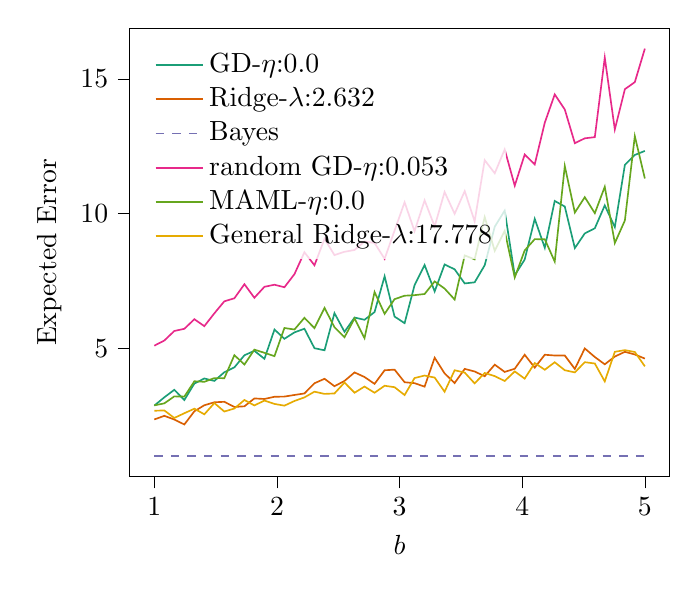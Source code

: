 % This file was created with tikzplotlib v0.10.1.
\begin{tikzpicture}

\definecolor{chocolate217952}{RGB}{217,95,2}
\definecolor{darkcyan27158119}{RGB}{27,158,119}
\definecolor{darkgray176}{RGB}{176,176,176}
\definecolor{deeppink23141138}{RGB}{231,41,138}
\definecolor{lightslategray117112179}{RGB}{117,112,179}
\definecolor{olivedrab10216630}{RGB}{102,166,30}
\definecolor{orange2301712}{RGB}{230,171,2}

\begin{axis}[
legend cell align={left},
legend style={
  fill opacity=0.8,
  draw opacity=1,
  text opacity=1,
  at={(0.03,0.97)},
  anchor=north west,
  draw=none
},
tick align=outside,
tick pos=left,
x grid style={darkgray176},
xlabel={\(\displaystyle b\)},
xmin=0.8, xmax=5.2,
xtick style={color=black},
y grid style={darkgray176},
ylabel={Expected Error},
ymin=0.244, ymax=16.878,
ytick style={color=black}
]
\addplot [semithick, darkcyan27158119]
table {%
1 2.876
1.082 3.184
1.163 3.462
1.245 3.084
1.327 3.695
1.408 3.882
1.49 3.792
1.571 4.113
1.653 4.295
1.735 4.744
1.816 4.909
1.898 4.612
1.98 5.698
2.061 5.355
2.143 5.593
2.224 5.728
2.306 5.006
2.388 4.928
2.469 6.307
2.551 5.615
2.633 6.144
2.714 6.06
2.796 6.346
2.878 7.676
2.959 6.18
3.041 5.935
3.122 7.341
3.204 8.091
3.286 7.112
3.367 8.113
3.449 7.932
3.531 7.409
3.612 7.45
3.694 8.083
3.776 9.516
3.857 10.11
3.939 7.711
4.02 8.294
4.102 9.805
4.184 8.733
4.265 10.469
4.347 10.262
4.429 8.72
4.51 9.264
4.592 9.456
4.673 10.304
4.755 9.5
4.837 11.807
4.918 12.176
5 12.325
};
\addlegendentry{GD-$\eta$:0.0}
\addplot [semithick, chocolate217952]
table {%
1 2.362
1.082 2.497
1.163 2.36
1.245 2.176
1.327 2.666
1.408 2.889
1.49 3.0
1.571 3.017
1.653 2.826
1.735 2.85
1.816 3.142
1.898 3.122
1.98 3.204
2.061 3.211
2.143 3.271
2.224 3.327
2.306 3.705
2.388 3.871
2.469 3.595
2.551 3.792
2.633 4.107
2.714 3.937
2.796 3.683
2.878 4.187
2.959 4.211
3.041 3.743
3.122 3.709
3.204 3.579
3.286 4.653
3.367 4.071
3.449 3.714
3.531 4.238
3.612 4.142
3.694 3.965
3.776 4.395
3.857 4.126
3.939 4.243
4.02 4.763
4.102 4.285
4.184 4.763
4.265 4.735
4.347 4.735
4.429 4.237
4.51 4.997
4.592 4.679
4.673 4.408
4.755 4.696
4.837 4.872
4.918 4.773
5 4.621
};
\addlegendentry{Ridge-$\lambda$:2.632}
\addplot [semithick, lightslategray117112179, dashed]
table {%
1 1.0
1.082 1.0
1.163 1.0
1.245 1.0
1.327 1.0
1.408 1.0
1.49 1.0
1.571 1.0
1.653 1.0
1.735 1.0
1.816 1.0
1.898 1.0
1.98 1.0
2.061 1.0
2.143 1.0
2.224 1.0
2.306 1.0
2.388 1.0
2.469 1.0
2.551 1.0
2.633 1.0
2.714 1.0
2.796 1.0
2.878 1.0
2.959 1.0
3.041 1.0
3.122 1.0
3.204 1.0
3.286 1.0
3.367 1.0
3.449 1.0
3.531 1.0
3.612 1.0
3.694 1.0
3.776 1.0
3.857 1.0
3.939 1.0
4.02 1.0
4.102 1.0
4.184 1.0
4.265 1.0
4.347 1.0
4.429 1.0
4.51 1.0
4.592 1.0
4.673 1.0
4.755 1.0
4.837 1.0
4.918 1.0
5 1.0
};
\addlegendentry{Bayes}
\addplot [semithick, deeppink23141138]
table {%
1 5.099
1.082 5.291
1.163 5.644
1.245 5.726
1.327 6.081
1.408 5.824
1.49 6.301
1.571 6.745
1.653 6.858
1.735 7.38
1.816 6.877
1.898 7.284
1.98 7.361
2.061 7.268
2.143 7.755
2.224 8.567
2.306 8.083
2.388 9.064
2.469 8.461
2.551 8.583
2.633 8.65
2.714 8.965
2.796 8.911
2.878 8.321
2.959 9.37
3.041 10.42
3.122 9.348
3.204 10.492
3.286 9.525
3.367 10.8
3.449 9.993
3.531 10.833
3.612 9.714
3.694 11.982
3.776 11.497
3.857 12.379
3.939 11.037
4.02 12.19
4.102 11.827
4.184 13.374
4.265 14.421
4.347 13.865
4.429 12.612
4.51 12.793
4.592 12.837
4.673 15.788
4.755 13.122
4.837 14.616
4.918 14.877
5 16.121
};
\addlegendentry{random GD-$\eta$:0.053}
\addplot [semithick, olivedrab10216630]
table {%
1 2.885
1.082 2.959
1.163 3.218
1.245 3.21
1.327 3.779
1.408 3.759
1.49 3.897
1.571 3.893
1.653 4.746
1.735 4.401
1.816 4.953
1.898 4.835
1.98 4.712
2.061 5.756
2.143 5.699
2.224 6.133
2.306 5.75
2.388 6.502
2.469 5.785
2.551 5.414
2.633 6.112
2.714 5.379
2.796 7.09
2.878 6.281
2.959 6.826
3.041 6.953
3.122 6.974
3.204 7.017
3.286 7.483
3.367 7.219
3.449 6.811
3.531 8.448
3.612 8.303
3.694 9.87
3.776 8.618
3.857 9.362
3.939 7.631
4.02 8.633
4.102 9.052
4.184 9.048
4.265 8.22
4.347 11.766
4.429 10.039
4.51 10.609
4.592 10.015
4.673 10.996
4.755 8.908
4.837 9.744
4.918 12.875
5 11.302
};
\addlegendentry{MAML-$\eta$:0.0}
\addplot [semithick, orange2301712]
table {%
1 2.685
1.082 2.697
1.163 2.417
1.245 2.593
1.327 2.762
1.408 2.553
1.49 2.97
1.571 2.656
1.653 2.768
1.735 3.085
1.816 2.882
1.898 3.064
1.98 2.938
2.061 2.874
2.143 3.048
2.224 3.18
2.306 3.393
2.388 3.31
2.469 3.327
2.551 3.731
2.633 3.354
2.714 3.583
2.796 3.353
2.878 3.613
2.959 3.559
3.041 3.268
3.122 3.898
3.204 3.992
3.286 3.917
3.367 3.391
3.449 4.188
3.531 4.101
3.612 3.7
3.694 4.087
3.776 3.97
3.857 3.789
3.939 4.144
4.02 3.876
4.102 4.455
4.184 4.206
4.265 4.484
4.347 4.189
4.429 4.108
4.51 4.487
4.592 4.438
4.673 3.773
4.755 4.872
4.837 4.935
4.918 4.865
5 4.333
};
\addlegendentry{General Ridge-$\lambda$:17.778}
\end{axis}

\end{tikzpicture}
